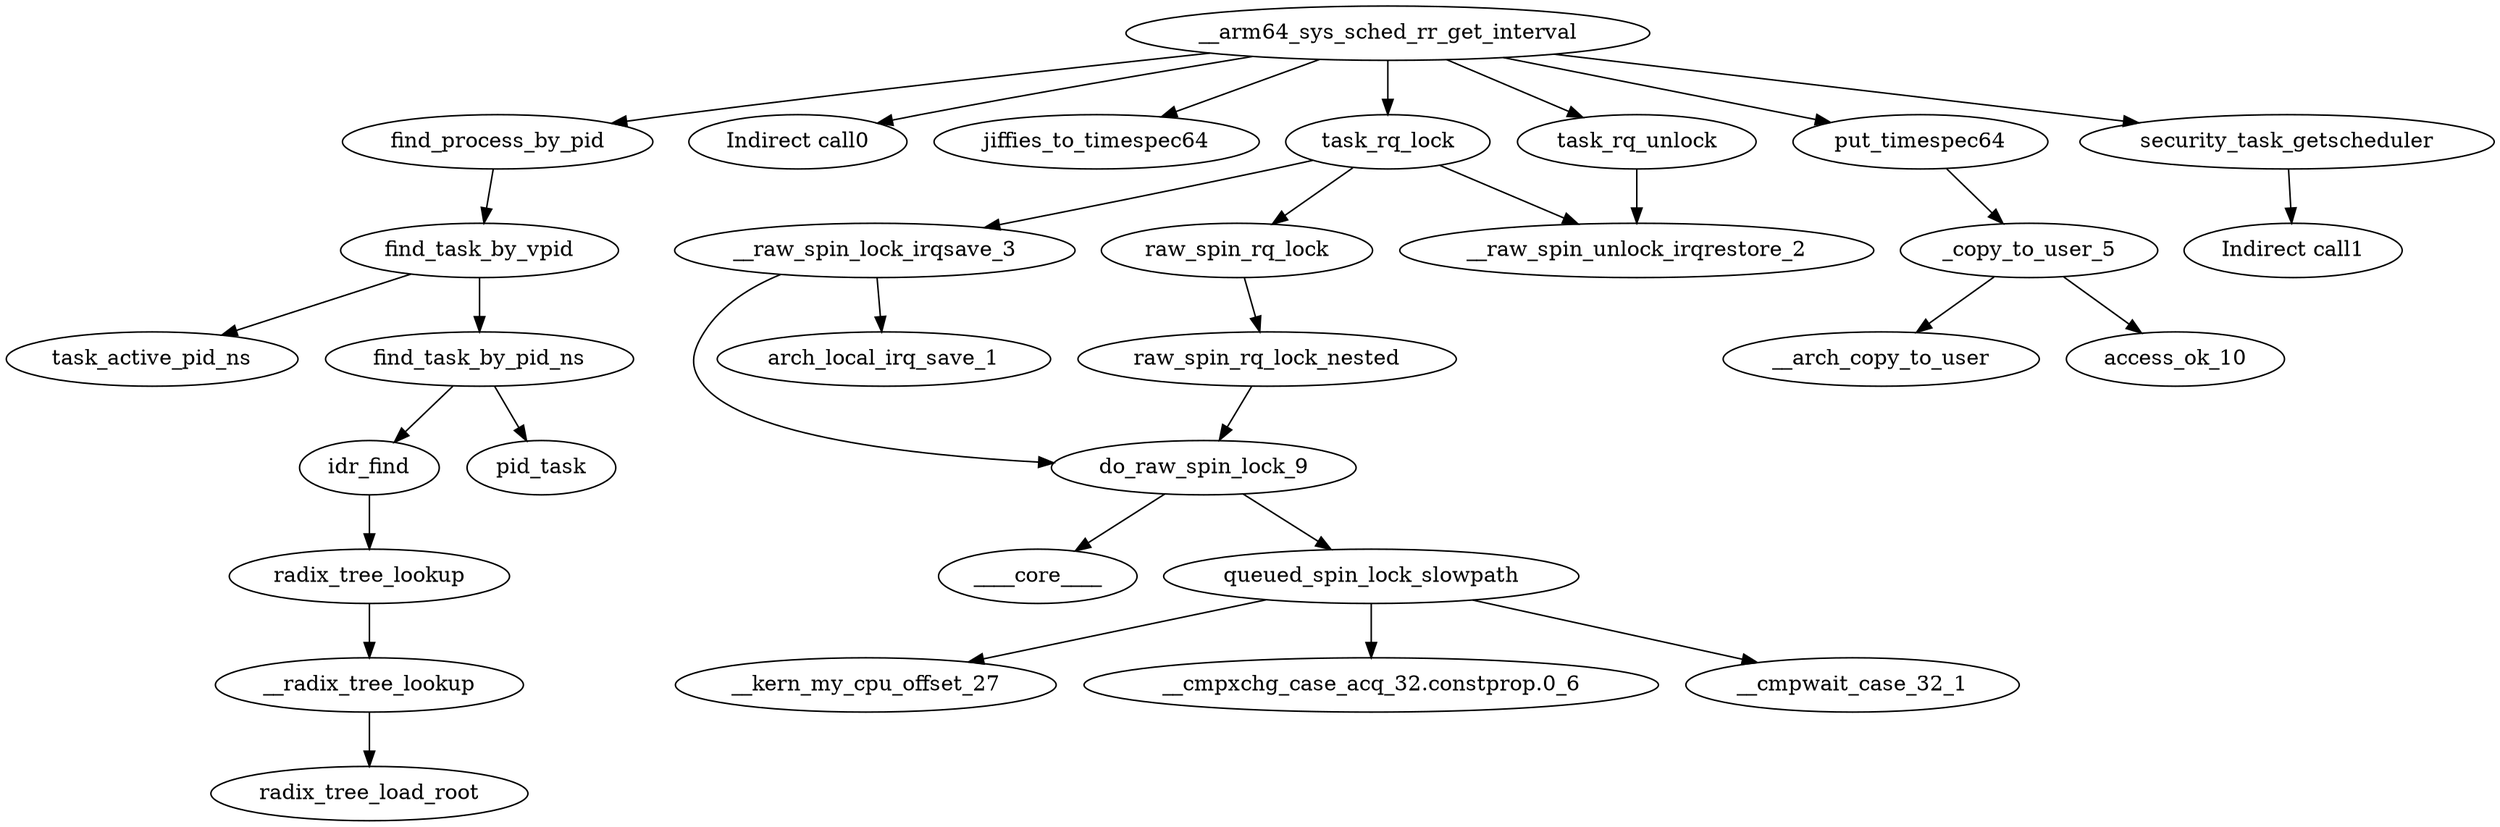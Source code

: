 digraph kerncollapsed {
    "__raw_spin_lock_irqsave_3" [color="black"];
    "__kern_my_cpu_offset_27" [color="black"];
    "do_raw_spin_lock_9" [color="black"];
    "arch_local_irq_save_1" [color="black"];
    "task_active_pid_ns" [color="black"];
    "radix_tree_load_root" [color="black"];
    "find_process_by_pid" [color="black"];
    "Indirect call0" [color="black"];
    "____core____" [color="kernel"];
    "find_task_by_pid_ns" [color="black"];
    "__arm64_sys_sched_rr_get_interval" [color="black"];
    "__cmpxchg_case_acq_32.constprop.0_6" [color="black"];
    "__cmpwait_case_32_1" [color="black"];
    "jiffies_to_timespec64" [color="black"];
    "__raw_spin_unlock_irqrestore_2" [color="black"];
    "task_rq_lock" [color="black"];
    "__arch_copy_to_user" [color="black"];
    "access_ok_10" [color="black"];
    "queued_spin_lock_slowpath" [color="black"];
    "raw_spin_rq_lock" [color="black"];
    "put_timespec64" [color="black"];
    "task_rq_unlock" [color="black"];
    "radix_tree_lookup" [color="black"];
    "_copy_to_user_5" [color="black"];
    "security_task_getscheduler" [color="black"];
    "find_task_by_vpid" [color="black"];
    "raw_spin_rq_lock_nested" [color="black"];
    "idr_find" [color="black"];
    "Indirect call1" [color="black"];
    "__radix_tree_lookup" [color="black"];
    "pid_task" [color="black"];
    "idr_find" -> "radix_tree_lookup" [color="black"];
    "_copy_to_user_5" -> "access_ok_10" [color="black"];
    "_copy_to_user_5" -> "__arch_copy_to_user" [color="black"];
    "raw_spin_rq_lock" -> "raw_spin_rq_lock_nested" [color="black"];
    "security_task_getscheduler" -> "Indirect call1" [color="black"];
    "__arm64_sys_sched_rr_get_interval" -> "security_task_getscheduler" [color="black"];
    "__arm64_sys_sched_rr_get_interval" -> "Indirect call0" [color="black"];
    "__arm64_sys_sched_rr_get_interval" -> "task_rq_unlock" [color="black"];
    "__arm64_sys_sched_rr_get_interval" -> "find_process_by_pid" [color="black"];
    "__arm64_sys_sched_rr_get_interval" -> "task_rq_lock" [color="black"];
    "__arm64_sys_sched_rr_get_interval" -> "jiffies_to_timespec64" [color="black"];
    "__arm64_sys_sched_rr_get_interval" -> "put_timespec64" [color="black"];
    "find_process_by_pid" -> "find_task_by_vpid" [color="black"];
    "__radix_tree_lookup" -> "radix_tree_load_root" [color="black"];
    "queued_spin_lock_slowpath" -> "__kern_my_cpu_offset_27" [color="black"];
    "queued_spin_lock_slowpath" -> "__cmpxchg_case_acq_32.constprop.0_6" [color="black"];
    "queued_spin_lock_slowpath" -> "__cmpwait_case_32_1" [color="black"];
    "find_task_by_vpid" -> "find_task_by_pid_ns" [color="black"];
    "find_task_by_vpid" -> "task_active_pid_ns" [color="black"];
    "put_timespec64" -> "_copy_to_user_5" [color="black"];
    "task_rq_unlock" -> "__raw_spin_unlock_irqrestore_2" [color="black"];
    "radix_tree_lookup" -> "__radix_tree_lookup" [color="black"];
    "task_rq_lock" -> "__raw_spin_unlock_irqrestore_2" [color="black"];
    "task_rq_lock" -> "__raw_spin_lock_irqsave_3" [color="black"];
    "task_rq_lock" -> "raw_spin_rq_lock" [color="black"];
    "find_task_by_pid_ns" -> "pid_task" [color="black"];
    "find_task_by_pid_ns" -> "idr_find" [color="black"];
    "do_raw_spin_lock_9" -> "queued_spin_lock_slowpath" [color="black"];
    "do_raw_spin_lock_9" -> "____core____" [color="black"];
    "__raw_spin_lock_irqsave_3" -> "arch_local_irq_save_1" [color="black"];
    "__raw_spin_lock_irqsave_3" -> "do_raw_spin_lock_9" [color="black"];
    "raw_spin_rq_lock_nested" -> "do_raw_spin_lock_9" [color="black"];
}

